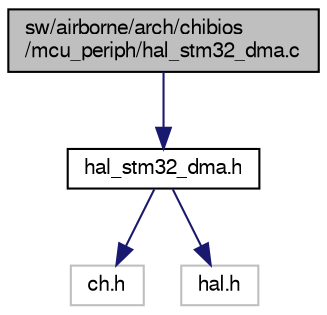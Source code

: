 digraph "sw/airborne/arch/chibios/mcu_periph/hal_stm32_dma.c"
{
  edge [fontname="FreeSans",fontsize="10",labelfontname="FreeSans",labelfontsize="10"];
  node [fontname="FreeSans",fontsize="10",shape=record];
  Node1 [label="sw/airborne/arch/chibios\l/mcu_periph/hal_stm32_dma.c",height=0.2,width=0.4,color="black", fillcolor="grey75", style="filled", fontcolor="black"];
  Node1 -> Node2 [color="midnightblue",fontsize="10",style="solid",fontname="FreeSans"];
  Node2 [label="hal_stm32_dma.h",height=0.2,width=0.4,color="black", fillcolor="white", style="filled",URL="$hal__stm32__dma_8h.html",tooltip="STM32 DMA subsystem driver header. "];
  Node2 -> Node3 [color="midnightblue",fontsize="10",style="solid",fontname="FreeSans"];
  Node3 [label="ch.h",height=0.2,width=0.4,color="grey75", fillcolor="white", style="filled"];
  Node2 -> Node4 [color="midnightblue",fontsize="10",style="solid",fontname="FreeSans"];
  Node4 [label="hal.h",height=0.2,width=0.4,color="grey75", fillcolor="white", style="filled"];
}
